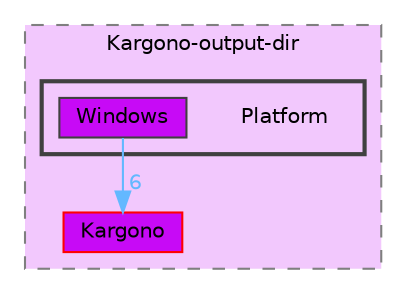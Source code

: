 digraph "Platform"
{
 // LATEX_PDF_SIZE
  bgcolor="transparent";
  edge [fontname=Helvetica,fontsize=10,labelfontname=Helvetica,labelfontsize=10];
  node [fontname=Helvetica,fontsize=10,shape=box,height=0.2,width=0.4];
  compound=true
  subgraph clusterdir_7a557d28c60085938fbe3d8650b42dc4 {
    graph [ bgcolor="#f2c8fd", pencolor="grey50", label="Kargono-output-dir", fontname=Helvetica,fontsize=10 style="filled,dashed", URL="dir_7a557d28c60085938fbe3d8650b42dc4.html",tooltip=""]
  dir_7e5cb1b5695315adb194a974e0500647 [label="Kargono", fillcolor="#c70af6", color="red", style="filled", URL="dir_7e5cb1b5695315adb194a974e0500647.html",tooltip=""];
  subgraph clusterdir_d797493ab59b6e486e6f44fac047da71 {
    graph [ bgcolor="#f2c8fd", pencolor="grey25", label="", fontname=Helvetica,fontsize=10 style="filled,bold", URL="dir_d797493ab59b6e486e6f44fac047da71.html",tooltip=""]
    dir_d797493ab59b6e486e6f44fac047da71 [shape=plaintext, label="Platform"];
  dir_4c53f110dc43779e54d2ee3a2d630498 [label="Windows", fillcolor="#c70af6", color="grey25", style="filled", URL="dir_4c53f110dc43779e54d2ee3a2d630498.html",tooltip=""];
  }
  }
  dir_4c53f110dc43779e54d2ee3a2d630498->dir_7e5cb1b5695315adb194a974e0500647 [headlabel="6", labeldistance=1.5 headhref="dir_000006_000003.html" color="steelblue1" fontcolor="steelblue1"];
}
